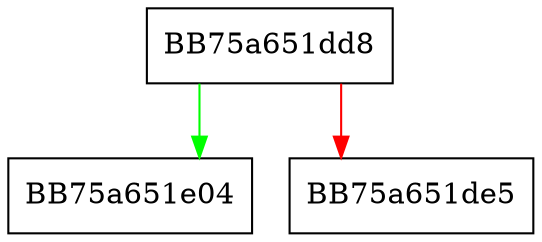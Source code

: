 digraph substr {
  node [shape="box"];
  graph [splines=ortho];
  BB75a651dd8 -> BB75a651e04 [color="green"];
  BB75a651dd8 -> BB75a651de5 [color="red"];
}